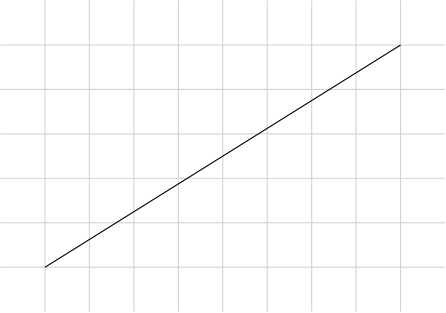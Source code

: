 <?xml version="1.0"?>
<!DOCTYPE ipe SYSTEM "ipe.dtd">
<ipe version="70005" creator="Ipe 7.1.1">
<info created="D:20130606163510" modified="D:20130606163844"/>
<ipestyle name="basic">
<symbol name="arrow/arc(spx)">
<path stroke="sym-stroke" fill="sym-stroke" pen="sym-pen">
0 0 m
-1 0.333 l
-1 -0.333 l
h
</path>
</symbol>
<symbol name="arrow/farc(spx)">
<path stroke="sym-stroke" fill="white" pen="sym-pen">
0 0 m
-1 0.333 l
-1 -0.333 l
h
</path>
</symbol>
<symbol name="mark/circle(sx)" transformations="translations">
<path fill="sym-stroke">
0.6 0 0 0.6 0 0 e
0.4 0 0 0.4 0 0 e
</path>
</symbol>
<symbol name="mark/disk(sx)" transformations="translations">
<path fill="sym-stroke">
0.6 0 0 0.6 0 0 e
</path>
</symbol>
<symbol name="mark/fdisk(sfx)" transformations="translations">
<group>
<path fill="sym-fill">
0.5 0 0 0.5 0 0 e
</path>
<path fill="sym-stroke" fillrule="eofill">
0.6 0 0 0.6 0 0 e
0.4 0 0 0.4 0 0 e
</path>
</group>
</symbol>
<symbol name="mark/box(sx)" transformations="translations">
<path fill="sym-stroke" fillrule="eofill">
-0.6 -0.6 m
0.6 -0.6 l
0.6 0.6 l
-0.6 0.6 l
h
-0.4 -0.4 m
0.4 -0.4 l
0.4 0.4 l
-0.4 0.4 l
h
</path>
</symbol>
<symbol name="mark/square(sx)" transformations="translations">
<path fill="sym-stroke">
-0.6 -0.6 m
0.6 -0.6 l
0.6 0.6 l
-0.6 0.6 l
h
</path>
</symbol>
<symbol name="mark/fsquare(sfx)" transformations="translations">
<group>
<path fill="sym-fill">
-0.5 -0.5 m
0.5 -0.5 l
0.5 0.5 l
-0.5 0.5 l
h
</path>
<path fill="sym-stroke" fillrule="eofill">
-0.6 -0.6 m
0.6 -0.6 l
0.6 0.6 l
-0.6 0.6 l
h
-0.4 -0.4 m
0.4 -0.4 l
0.4 0.4 l
-0.4 0.4 l
h
</path>
</group>
</symbol>
<symbol name="mark/cross(sx)" transformations="translations">
<group>
<path fill="sym-stroke">
-0.43 -0.57 m
0.57 0.43 l
0.43 0.57 l
-0.57 -0.43 l
h
</path>
<path fill="sym-stroke">
-0.43 0.57 m
0.57 -0.43 l
0.43 -0.57 l
-0.57 0.43 l
h
</path>
</group>
</symbol>
<symbol name="arrow/fnormal(spx)">
<path stroke="sym-stroke" fill="white" pen="sym-pen">
0 0 m
-1 0.333 l
-1 -0.333 l
h
</path>
</symbol>
<symbol name="arrow/pointed(spx)">
<path stroke="sym-stroke" fill="sym-stroke" pen="sym-pen">
0 0 m
-1 0.333 l
-0.8 0 l
-1 -0.333 l
h
</path>
</symbol>
<symbol name="arrow/fpointed(spx)">
<path stroke="sym-stroke" fill="white" pen="sym-pen">
0 0 m
-1 0.333 l
-0.8 0 l
-1 -0.333 l
h
</path>
</symbol>
<symbol name="arrow/linear(spx)">
<path stroke="sym-stroke" pen="sym-pen">
-1 0.333 m
0 0 l
-1 -0.333 l
</path>
</symbol>
<symbol name="arrow/fdouble(spx)">
<path stroke="sym-stroke" fill="white" pen="sym-pen">
0 0 m
-1 0.333 l
-1 -0.333 l
h
-1 0 m
-2 0.333 l
-2 -0.333 l
h
</path>
</symbol>
<symbol name="arrow/double(spx)">
<path stroke="sym-stroke" fill="sym-stroke" pen="sym-pen">
0 0 m
-1 0.333 l
-1 -0.333 l
h
-1 0 m
-2 0.333 l
-2 -0.333 l
h
</path>
</symbol>
<pen name="heavier" value="0.8"/>
<pen name="fat" value="1.2"/>
<pen name="ultrafat" value="2"/>
<symbolsize name="large" value="5"/>
<symbolsize name="small" value="2"/>
<symbolsize name="tiny" value="1.1"/>
<arrowsize name="large" value="10"/>
<arrowsize name="small" value="5"/>
<arrowsize name="tiny" value="3"/>
<color name="red" value="1 0 0"/>
<color name="green" value="0 1 0"/>
<color name="blue" value="0 0 1"/>
<color name="yellow" value="1 1 0"/>
<color name="orange" value="1 0.647 0"/>
<color name="gold" value="1 0.843 0"/>
<color name="purple" value="0.627 0.125 0.941"/>
<color name="gray" value="0.745"/>
<color name="brown" value="0.647 0.165 0.165"/>
<color name="navy" value="0 0 0.502"/>
<color name="pink" value="1 0.753 0.796"/>
<color name="seagreen" value="0.18 0.545 0.341"/>
<color name="turquoise" value="0.251 0.878 0.816"/>
<color name="violet" value="0.933 0.51 0.933"/>
<color name="darkblue" value="0 0 0.545"/>
<color name="darkcyan" value="0 0.545 0.545"/>
<color name="darkgray" value="0.663"/>
<color name="darkgreen" value="0 0.392 0"/>
<color name="darkmagenta" value="0.545 0 0.545"/>
<color name="darkorange" value="1 0.549 0"/>
<color name="darkred" value="0.545 0 0"/>
<color name="lightblue" value="0.678 0.847 0.902"/>
<color name="lightcyan" value="0.878 1 1"/>
<color name="lightgray" value="0.827"/>
<color name="lightgreen" value="0.565 0.933 0.565"/>
<color name="lightyellow" value="1 1 0.878"/>
<dashstyle name="dashed" value="[4] 0"/>
<dashstyle name="dotted" value="[1 3] 0"/>
<dashstyle name="dash dotted" value="[4 2 1 2] 0"/>
<dashstyle name="dash dot dotted" value="[4 2 1 2 1 2] 0"/>
<textsize name="large" value="\large"/>
<textsize name="Large" value="\Large"/>
<textsize name="LARGE" value="\LARGE"/>
<textsize name="huge" value="\huge"/>
<textsize name="Huge" value="\Huge"/>
<textsize name="small" value="\small"/>
<textsize name="footnote" value="\footnotesize"/>
<textsize name="tiny" value="\tiny"/>
<textstyle name="center" begin="\begin{center}" end="\end{center}"/>
<textstyle name="itemize" begin="\begin{itemize}" end="\end{itemize}"/>
<textstyle name="item" begin="\begin{itemize}\item{}" end="\end{itemize}"/>
<gridsize name="4 pts" value="4"/>
<gridsize name="8 pts (~3 mm)" value="8"/>
<gridsize name="16 pts (~6 mm)" value="16"/>
<gridsize name="32 pts (~12 mm)" value="32"/>
<gridsize name="10 pts (~3.5 mm)" value="10"/>
<gridsize name="20 pts (~7 mm)" value="20"/>
<gridsize name="14 pts (~5 mm)" value="14"/>
<gridsize name="28 pts (~10 mm)" value="28"/>
<gridsize name="56 pts (~20 mm)" value="56"/>
<anglesize name="90 deg" value="90"/>
<anglesize name="60 deg" value="60"/>
<anglesize name="45 deg" value="45"/>
<anglesize name="30 deg" value="30"/>
<anglesize name="22.5 deg" value="22.5"/>
<tiling name="falling" angle="-60" step="4" width="1"/>
<tiling name="rising" angle="30" step="4" width="1"/>
</ipestyle>
<page>
<layer name="grille"/>
<layer name="segment"/>
<layer name="0"/>
<layer name="z0"/>
<layer name="1"/>
<layer name="z1"/>
<layer name="z2"/>
<layer name="2"/>
<layer name="z3"/>
<layer name="3"/>
<layer name="z4"/>
<view layers="grille segment" active="segment"/>
<view layers="grille segment z0" active="z0"/>
<view layers="grille segment 0 z0" active="0"/>
<view layers="grille segment 0 z1" active="z1"/>
<view layers="grille segment 0 1 z1" active="z1"/>
<view layers="grille segment 0 1 z2" active="z2"/>
<view layers="grille segment 0 1 z2 2" active="2"/>
<view layers="grille segment 0 1 2 z3" active="z3"/>
<view layers="grille segment 0 1 2 z3 3" active="3"/>
<view layers="grille segment 0 1 2 3 z4" active="z4"/>
<group layer="grille">
<path stroke="lightgray">
192 672 m
192 560 l
</path>
<path matrix="1 0 0 1 16 0" stroke="lightgray">
192 672 m
192 560 l
</path>
<path matrix="1 0 0 1 32 0" stroke="lightgray">
192 672 m
192 560 l
</path>
<path matrix="1 0 0 1 48 0" stroke="lightgray">
192 672 m
192 560 l
</path>
<path matrix="1 0 0 1 64 0" stroke="lightgray">
192 672 m
192 560 l
</path>
<path matrix="1 0 0 1 80 0" stroke="lightgray">
192 672 m
192 560 l
</path>
<path matrix="1 0 0 1 96 0" stroke="lightgray">
192 672 m
192 560 l
</path>
<path matrix="1 0 0 1 112 0" stroke="lightgray">
192 672 m
192 560 l
</path>
<path matrix="1 0 0 1 128 0" stroke="lightgray">
192 672 m
192 560 l
</path>
<path stroke="lightgray">
176 656 m
336 656 l
</path>
<path stroke="lightgray">
176 640 m
336 640 l
</path>
<path stroke="lightgray">
176 624 m
336 624 l
</path>
<path matrix="1 0 0 1 0 -16" stroke="lightgray">
176 624 m
336 624 l
</path>
<path matrix="1 0 0 1 0 -32" stroke="lightgray">
176 624 m
336 624 l
</path>
<path matrix="1 0 0 1 0 -48" stroke="lightgray">
176 624 m
336 624 l
</path>
</group>
<path layer="segment" stroke="black">
192 576 m
320 656 l
</path>
<path layer="0" stroke="lightgray">
192 576 m
192 592 l
</path>
<path stroke="black" cap="1">
208 576 m
208 576 l
</path>
<path stroke="black">
192 576 m
320 576 l
320 656 l
</path>
<use name="mark/disk(sx)" pos="224 576" size="normal" stroke="black"/>
<use name="mark/disk(sx)" pos="240 576" size="normal" stroke="black"/>
<use name="mark/disk(sx)" pos="256 576" size="normal" stroke="black"/>
<use name="mark/disk(sx)" pos="208 576" size="normal" stroke="black"/>
<use name="mark/disk(sx)" pos="272 576" size="normal" stroke="black"/>
<use name="mark/disk(sx)" pos="288 576" size="normal" stroke="black"/>
<use name="mark/disk(sx)" pos="304 576" size="normal" stroke="black"/>
<use name="mark/disk(sx)" pos="320 576" size="normal" stroke="black"/>
<use name="mark/disk(sx)" pos="320 592" size="normal" stroke="black"/>
<use name="mark/disk(sx)" pos="320 608" size="normal" stroke="black"/>
<use name="mark/disk(sx)" pos="320 624" size="normal" stroke="black"/>
<use name="mark/disk(sx)" pos="320 640" size="normal" stroke="black"/>
<use name="mark/disk(sx)" pos="320 656" size="normal" stroke="black"/>
<path layer="1" stroke="black">
320 656 m
240 576 l
192 576 l
</path>
<use name="mark/disk(sx)" pos="304 640" size="normal" stroke="black"/>
<use name="mark/disk(sx)" pos="288 624" size="normal" stroke="black"/>
<use name="mark/disk(sx)" pos="272 608" size="normal" stroke="black"/>
<use name="mark/disk(sx)" pos="256 592" size="normal" stroke="black"/>
<use name="mark/disk(sx)" pos="240 576" size="normal" stroke="black"/>
<use name="mark/disk(sx)" pos="224 576" size="normal" stroke="black"/>
<use name="mark/disk(sx)" pos="208 576" size="normal" stroke="black"/>
<use name="mark/disk(sx)" pos="192 576" size="normal" stroke="black"/>
<group layer="z1">
<path stroke="black" arrow="normal/normal">
320 656 m
304 656 l
</path>
<path stroke="black" arrow="normal/normal">
320 656 m
320 640 l
</path>
</group>
<group layer="z0">
<path stroke="black" arrow="normal/normal">
192 576 m
208 576 l
</path>
<path stroke="black" arrow="normal/normal">
192 576 m
192 592 l
</path>
</group>
<path layer="z2" stroke="black" arrow="normal/normal">
192 576 m
208 576 l
</path>
<path stroke="black" arrow="normal/normal">
192 576 m
208 592 l
</path>
<path layer="2" stroke="black">
192 576 m
224 592 l
256 608 l
288 624 l
</path>
<use name="mark/disk(sx)" pos="256 608" size="normal" stroke="black"/>
<use name="mark/disk(sx)" pos="224 592" size="normal" stroke="black"/>
<path layer="z3" stroke="black" arrow="normal/normal">
320 656 m
304 640 l
</path>
<path stroke="black" arrow="normal/normal">
320 656 m
288 640 l
</path>
<path layer="3" stroke="black">
320 656 m
272 624 l
224 592 l
</path>
<use name="mark/disk(sx)" pos="272 624" size="normal" stroke="black"/>
<path layer="z4" stroke="black" arrow="normal/normal">
192 576 m
224 592 l
</path>
<path stroke="black" arrow="normal/normal">
192 576 m
240 608 l
</path>
</page>
</ipe>

